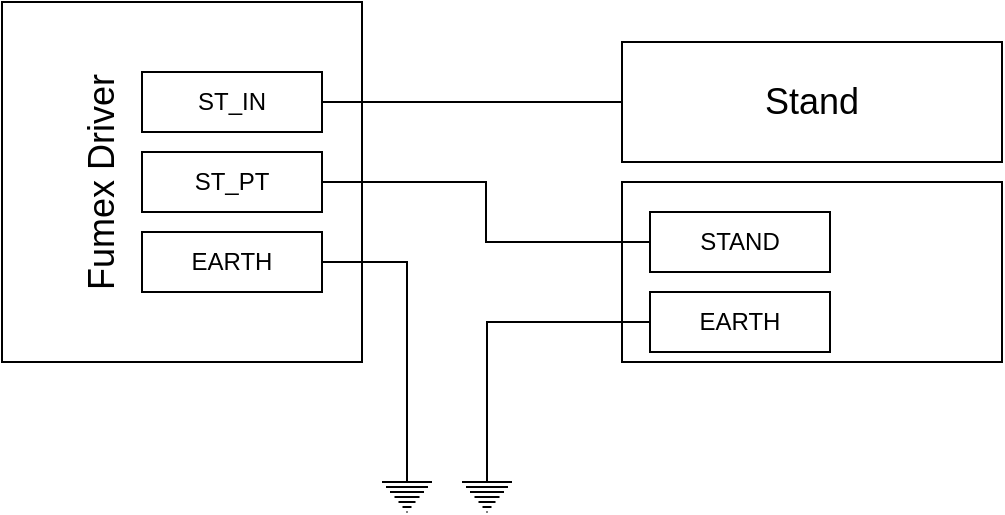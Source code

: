 <mxfile version="22.0.2" type="device">
  <diagram name="Strona-1" id="H24XLqZnmyVWx9IPfsuY">
    <mxGraphModel dx="989" dy="587" grid="1" gridSize="10" guides="1" tooltips="1" connect="1" arrows="1" fold="1" page="1" pageScale="1" pageWidth="827" pageHeight="1169" math="0" shadow="0">
      <root>
        <mxCell id="0" />
        <mxCell id="1" parent="0" />
        <mxCell id="HrGur3v9jd0NdOozrnoq-2" value="" style="rounded=0;whiteSpace=wrap;html=1;" vertex="1" parent="1">
          <mxGeometry x="90" y="435" width="180" height="180" as="geometry" />
        </mxCell>
        <mxCell id="HrGur3v9jd0NdOozrnoq-10" value="ST_IN" style="rounded=0;whiteSpace=wrap;html=1;" vertex="1" parent="1">
          <mxGeometry x="160" y="470" width="90" height="30" as="geometry" />
        </mxCell>
        <mxCell id="HrGur3v9jd0NdOozrnoq-11" value="ST_PT" style="rounded=0;whiteSpace=wrap;html=1;" vertex="1" parent="1">
          <mxGeometry x="160" y="510" width="90" height="30" as="geometry" />
        </mxCell>
        <mxCell id="HrGur3v9jd0NdOozrnoq-12" value="EARTH" style="rounded=0;whiteSpace=wrap;html=1;" vertex="1" parent="1">
          <mxGeometry x="160" y="550" width="90" height="30" as="geometry" />
        </mxCell>
        <mxCell id="HrGur3v9jd0NdOozrnoq-17" value="&lt;font style=&quot;font-size: 18px;&quot;&gt;Fumex Driver&lt;/font&gt;" style="text;strokeColor=none;align=center;fillColor=none;html=1;verticalAlign=middle;whiteSpace=wrap;rounded=0;rotation=-90;" vertex="1" parent="1">
          <mxGeometry x="70" y="510" width="140" height="30" as="geometry" />
        </mxCell>
        <mxCell id="HrGur3v9jd0NdOozrnoq-20" style="edgeStyle=orthogonalEdgeStyle;rounded=0;orthogonalLoop=1;jettySize=auto;html=1;exitX=0;exitY=0.5;exitDx=0;exitDy=0;entryX=1;entryY=0.5;entryDx=0;entryDy=0;endArrow=none;endFill=0;" edge="1" parent="1" source="HrGur3v9jd0NdOozrnoq-18" target="HrGur3v9jd0NdOozrnoq-10">
          <mxGeometry relative="1" as="geometry" />
        </mxCell>
        <mxCell id="HrGur3v9jd0NdOozrnoq-18" value="&lt;font style=&quot;font-size: 18px;&quot;&gt;Stand&lt;/font&gt;" style="rounded=0;whiteSpace=wrap;html=1;" vertex="1" parent="1">
          <mxGeometry x="400" y="455" width="190" height="60" as="geometry" />
        </mxCell>
        <mxCell id="HrGur3v9jd0NdOozrnoq-21" value="" style="rounded=0;whiteSpace=wrap;html=1;" vertex="1" parent="1">
          <mxGeometry x="400" y="525" width="190" height="90" as="geometry" />
        </mxCell>
        <mxCell id="HrGur3v9jd0NdOozrnoq-24" style="edgeStyle=orthogonalEdgeStyle;rounded=0;orthogonalLoop=1;jettySize=auto;html=1;exitX=0;exitY=0.5;exitDx=0;exitDy=0;entryX=1;entryY=0.5;entryDx=0;entryDy=0;endArrow=none;endFill=0;" edge="1" parent="1" source="HrGur3v9jd0NdOozrnoq-22" target="HrGur3v9jd0NdOozrnoq-11">
          <mxGeometry relative="1" as="geometry" />
        </mxCell>
        <mxCell id="HrGur3v9jd0NdOozrnoq-22" value="STAND" style="rounded=0;whiteSpace=wrap;html=1;" vertex="1" parent="1">
          <mxGeometry x="414" y="540" width="90" height="30" as="geometry" />
        </mxCell>
        <mxCell id="HrGur3v9jd0NdOozrnoq-23" value="EARTH" style="rounded=0;whiteSpace=wrap;html=1;" vertex="1" parent="1">
          <mxGeometry x="414" y="580" width="90" height="30" as="geometry" />
        </mxCell>
        <mxCell id="HrGur3v9jd0NdOozrnoq-28" style="edgeStyle=orthogonalEdgeStyle;rounded=0;orthogonalLoop=1;jettySize=auto;html=1;exitX=0.5;exitY=0;exitDx=0;exitDy=0;exitPerimeter=0;entryX=1;entryY=0.5;entryDx=0;entryDy=0;endArrow=none;endFill=0;" edge="1" parent="1" source="HrGur3v9jd0NdOozrnoq-26" target="HrGur3v9jd0NdOozrnoq-12">
          <mxGeometry relative="1" as="geometry" />
        </mxCell>
        <mxCell id="HrGur3v9jd0NdOozrnoq-26" value="" style="pointerEvents=1;verticalLabelPosition=bottom;shadow=0;dashed=0;align=center;html=1;verticalAlign=top;shape=mxgraph.electrical.signal_sources.protective_earth;" vertex="1" parent="1">
          <mxGeometry x="280" y="670" width="25" height="20" as="geometry" />
        </mxCell>
        <mxCell id="HrGur3v9jd0NdOozrnoq-29" value="" style="pointerEvents=1;verticalLabelPosition=bottom;shadow=0;dashed=0;align=center;html=1;verticalAlign=top;shape=mxgraph.electrical.signal_sources.protective_earth;" vertex="1" parent="1">
          <mxGeometry x="320" y="670" width="25" height="20" as="geometry" />
        </mxCell>
        <mxCell id="HrGur3v9jd0NdOozrnoq-30" style="edgeStyle=orthogonalEdgeStyle;rounded=0;orthogonalLoop=1;jettySize=auto;html=1;exitX=0;exitY=0.5;exitDx=0;exitDy=0;entryX=0.5;entryY=0;entryDx=0;entryDy=0;entryPerimeter=0;endArrow=none;endFill=0;" edge="1" parent="1" source="HrGur3v9jd0NdOozrnoq-23" target="HrGur3v9jd0NdOozrnoq-29">
          <mxGeometry relative="1" as="geometry" />
        </mxCell>
      </root>
    </mxGraphModel>
  </diagram>
</mxfile>
